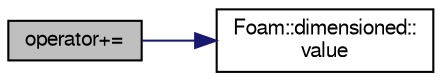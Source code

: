digraph "operator+="
{
  bgcolor="transparent";
  edge [fontname="FreeSans",fontsize="10",labelfontname="FreeSans",labelfontsize="10"];
  node [fontname="FreeSans",fontsize="10",shape=record];
  rankdir="LR";
  Node40312 [label="operator+=",height=0.2,width=0.4,color="black", fillcolor="grey75", style="filled", fontcolor="black"];
  Node40312 -> Node40313 [color="midnightblue",fontsize="10",style="solid",fontname="FreeSans"];
  Node40313 [label="Foam::dimensioned::\lvalue",height=0.2,width=0.4,color="black",URL="$a26366.html#a7948200a26c85fc3a83ffa510a91d668",tooltip="Return const reference to value. "];
}
